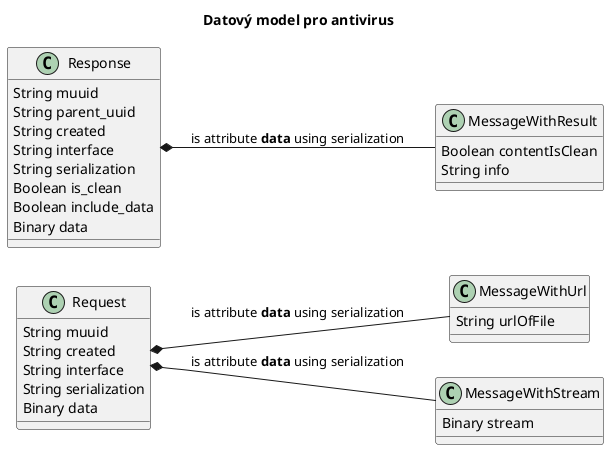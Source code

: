 @startuml
skinparam componentStyle uml2
left to right direction
title Datový model pro antivirus

class Request {
      String muuid
      String created
      String interface
      String serialization
      Binary data
}

class MessageWithUrl {
      String urlOfFile
}

class MessageWithStream {
      Binary stream
}

class Response {
      String muuid
      String parent_uuid
      String created
      String interface
      String serialization
      Boolean is_clean
      Boolean include_data
      Binary data
}

class MessageWithResult {
      Boolean contentIsClean
      String info
}

Request *-- MessageWithUrl : is attribute <b>data</b> using serialization
Request *-- MessageWithStream : is attribute <b>data</b> using serialization

Response *-- MessageWithResult : is attribute <b>data</b> using serialization

@enduml
